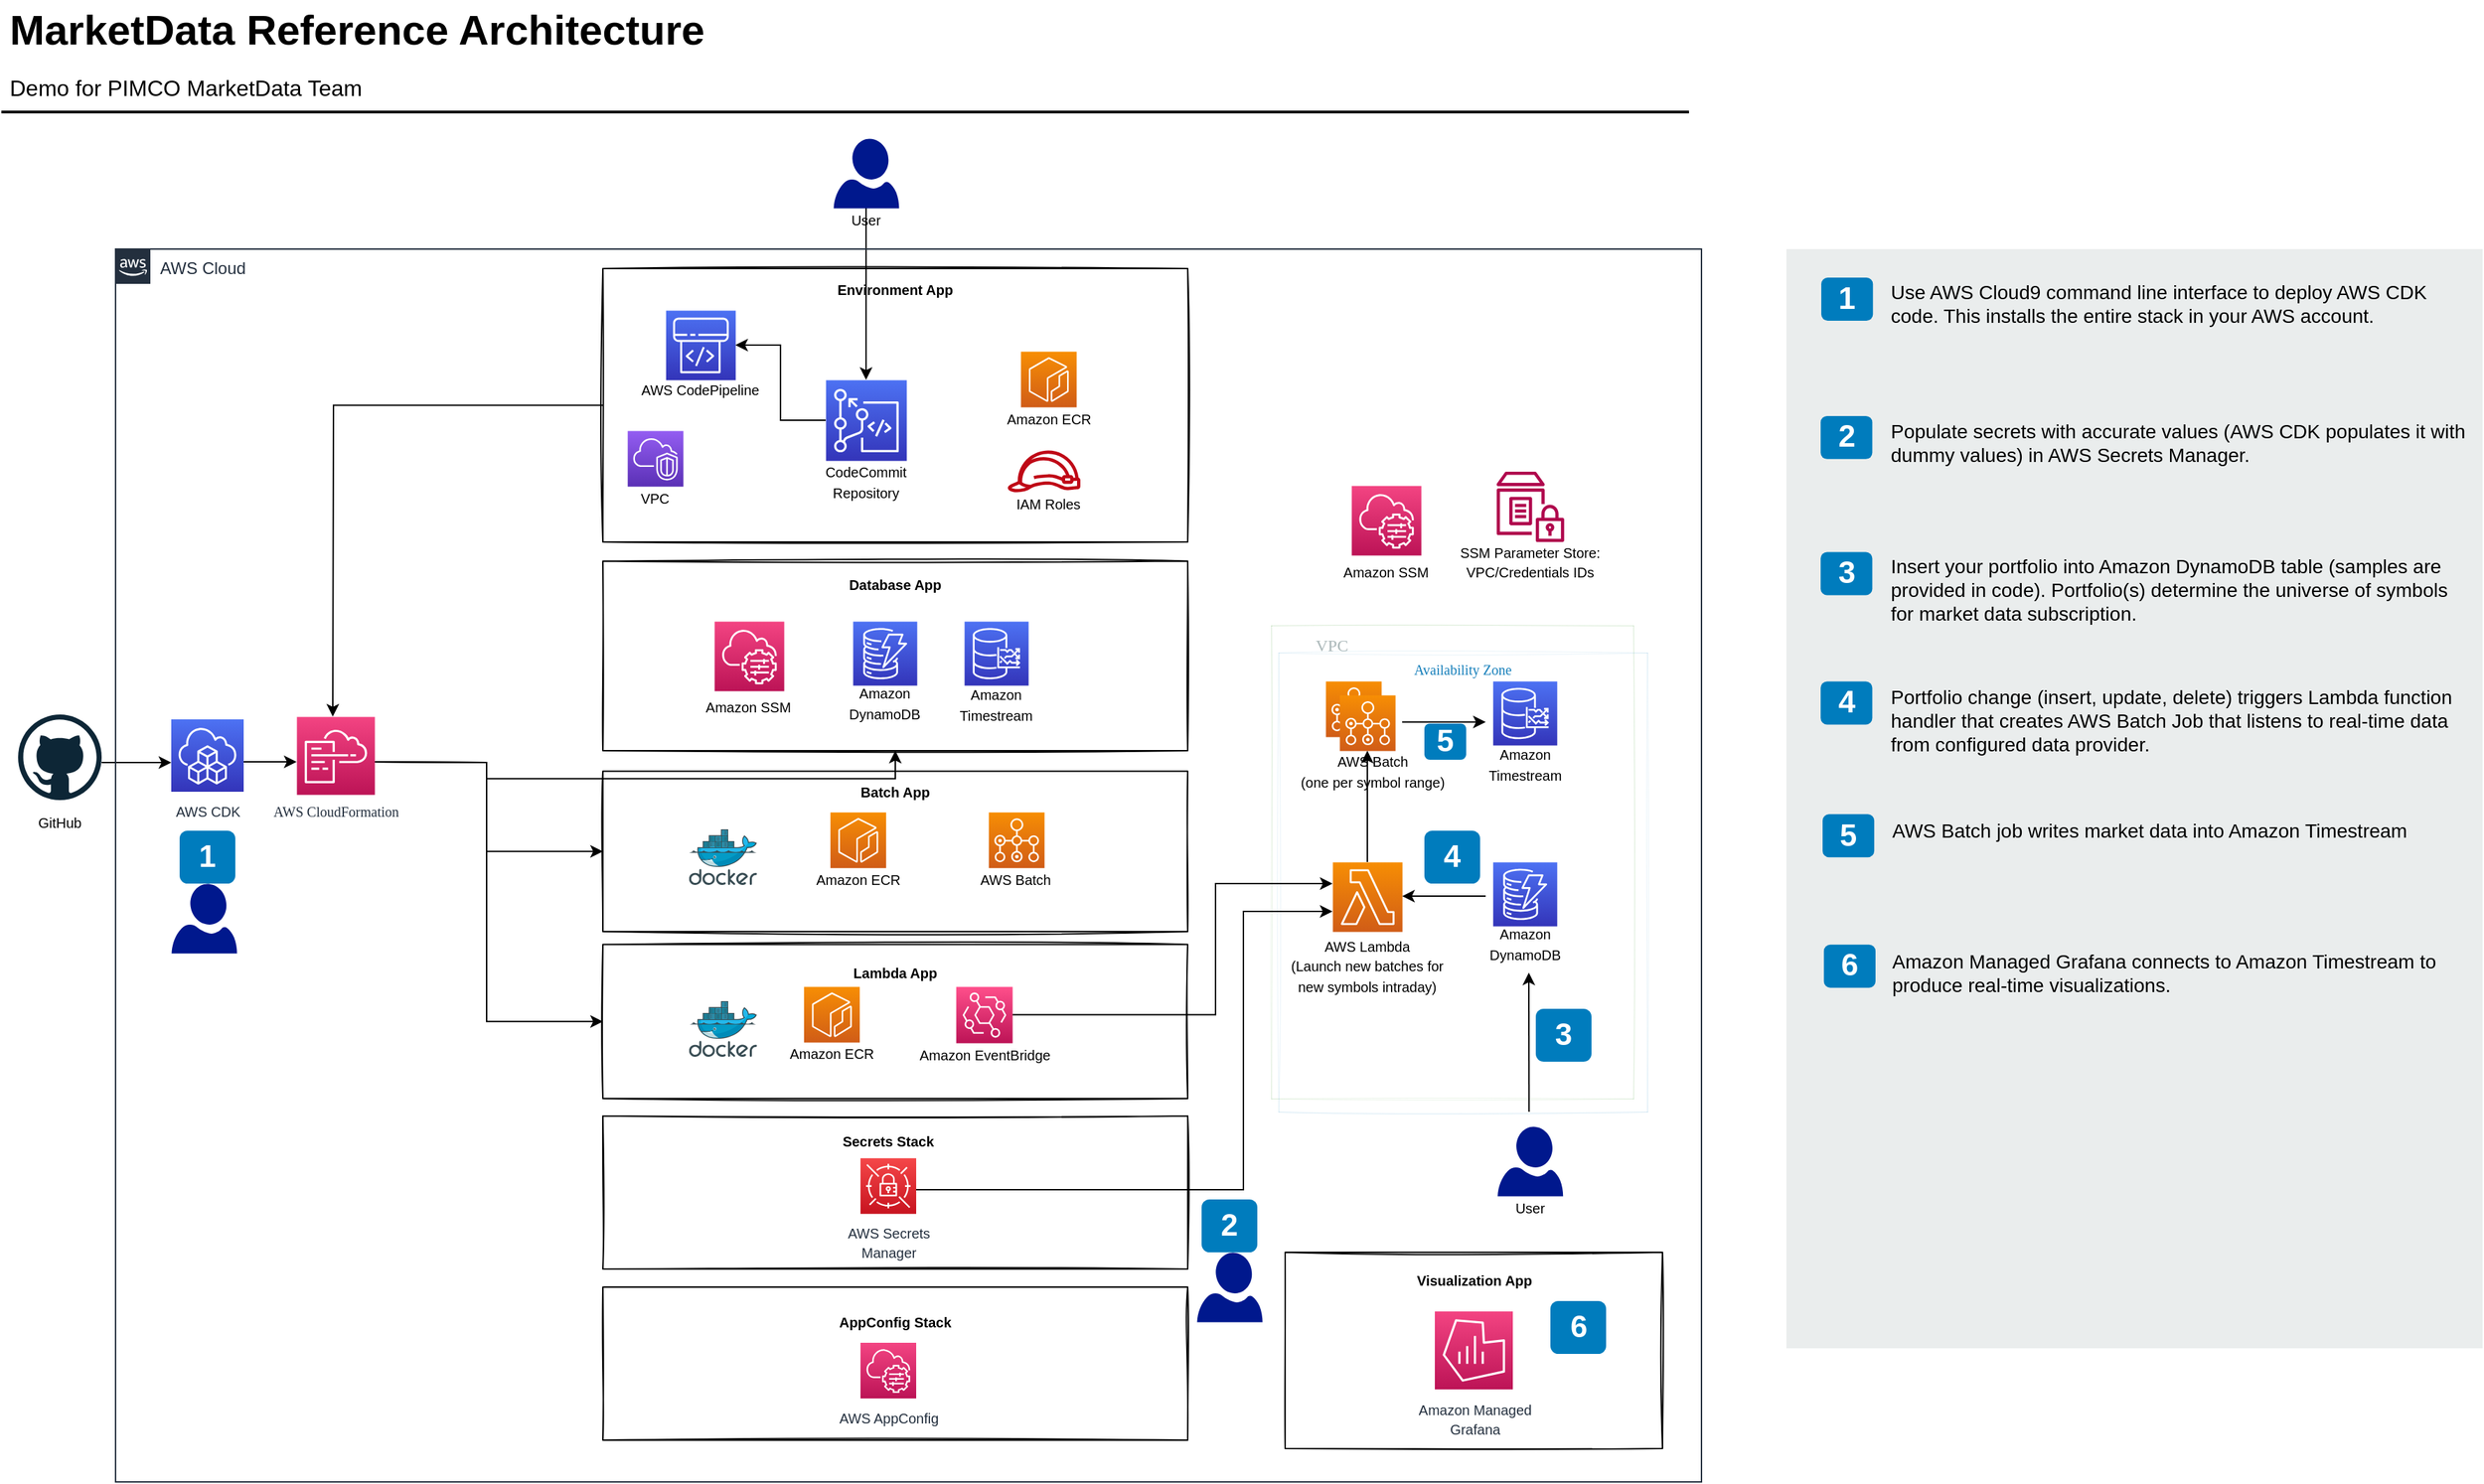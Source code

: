<mxfile version="20.7.4" type="device"><diagram id="Ht1M8jgEwFfnCIfOTk4-" name="Page-1"><mxGraphModel dx="2426" dy="1902" grid="1" gridSize="10" guides="1" tooltips="1" connect="1" arrows="1" fold="1" page="1" pageScale="1" pageWidth="827" pageHeight="1169" math="0" shadow="0"><root><mxCell id="0"/><mxCell id="1" parent="0"/><mxCell id="-QjtrjUzRDEMRZ5MF8oH-47" value="MarketData Reference Architecture" style="text;html=1;resizable=0;points=[];autosize=1;align=left;verticalAlign=top;spacingTop=-4;fontSize=30;fontStyle=1" parent="1" vertex="1"><mxGeometry x="12" y="65.5" width="520" height="40" as="geometry"/></mxCell><mxCell id="-QjtrjUzRDEMRZ5MF8oH-48" value="Demo for PIMCO MarketData Team" style="text;html=1;resizable=0;points=[];autosize=1;align=left;verticalAlign=top;spacingTop=-4;fontSize=16" parent="1" vertex="1"><mxGeometry x="12" y="115.5" width="280" height="30" as="geometry"/></mxCell><mxCell id="SCVMTBWpLvtzJIhz15lM-1" value="" style="line;strokeWidth=2;html=1;fontSize=14;" parent="1" vertex="1"><mxGeometry x="8" y="140.5" width="1212" height="10" as="geometry"/></mxCell><mxCell id="1YG8F1t2I11W7s8lwDOm-31" value="" style="edgeStyle=orthogonalEdgeStyle;rounded=0;orthogonalLoop=1;jettySize=auto;html=1;fontFamily=Verdana;fontSize=10;" parent="1" edge="1"><mxGeometry relative="1" as="geometry"><mxPoint x="80" y="613.0" as="sourcePoint"/><mxPoint x="130" y="613.0" as="targetPoint"/><Array as="points"><mxPoint x="90" y="613"/><mxPoint x="90" y="613"/></Array></mxGeometry></mxCell><mxCell id="1YG8F1t2I11W7s8lwDOm-1" value="" style="dashed=0;outlineConnect=0;html=1;align=center;labelPosition=center;verticalLabelPosition=bottom;verticalAlign=top;shape=mxgraph.weblogos.github" parent="1" vertex="1"><mxGeometry x="20" y="578.5" width="60" height="61.5" as="geometry"/></mxCell><mxCell id="1YG8F1t2I11W7s8lwDOm-15" value="" style="edgeStyle=orthogonalEdgeStyle;rounded=0;orthogonalLoop=1;jettySize=auto;html=1;fontSize=10;" parent="1" target="1YG8F1t2I11W7s8lwDOm-13" edge="1"><mxGeometry relative="1" as="geometry"><mxPoint x="272" y="612.516" as="sourcePoint"/></mxGeometry></mxCell><mxCell id="1YG8F1t2I11W7s8lwDOm-17" style="edgeStyle=orthogonalEdgeStyle;rounded=0;orthogonalLoop=1;jettySize=auto;html=1;entryX=0;entryY=0.5;entryDx=0;entryDy=0;fontSize=10;" parent="1" target="1YG8F1t2I11W7s8lwDOm-14" edge="1"><mxGeometry relative="1" as="geometry"><mxPoint x="272" y="612.516" as="sourcePoint"/></mxGeometry></mxCell><mxCell id="1YG8F1t2I11W7s8lwDOm-19" style="edgeStyle=orthogonalEdgeStyle;rounded=0;orthogonalLoop=1;jettySize=auto;html=1;entryX=0;entryY=0.5;entryDx=0;entryDy=0;fontSize=10;" parent="1" target="1YG8F1t2I11W7s8lwDOm-18" edge="1"><mxGeometry relative="1" as="geometry"><mxPoint x="272" y="612.516" as="sourcePoint"/></mxGeometry></mxCell><mxCell id="1YG8F1t2I11W7s8lwDOm-7" value="&lt;font style=&quot;font-size: 10px;&quot;&gt;GitHub&lt;/font&gt;" style="text;html=1;strokeColor=none;fillColor=none;align=center;verticalAlign=middle;whiteSpace=wrap;rounded=0;" parent="1" vertex="1"><mxGeometry x="20" y="640.5" width="60" height="30" as="geometry"/></mxCell><mxCell id="1YG8F1t2I11W7s8lwDOm-13" value="" style="rounded=0;whiteSpace=wrap;html=1;sketch=1;fillStyle=auto;fontSize=10;fillColor=none;" parent="1" vertex="1"><mxGeometry x="440" y="468.25" width="420" height="136.25" as="geometry"/></mxCell><mxCell id="1YG8F1t2I11W7s8lwDOm-14" value="" style="rounded=0;whiteSpace=wrap;html=1;sketch=1;fillStyle=auto;fontSize=10;fillColor=none;" parent="1" vertex="1"><mxGeometry x="440" y="619.25" width="420" height="115.25" as="geometry"/></mxCell><mxCell id="1YG8F1t2I11W7s8lwDOm-18" value="" style="rounded=0;whiteSpace=wrap;html=1;sketch=1;fillStyle=auto;fontSize=10;fillColor=none;" parent="1" vertex="1"><mxGeometry x="440" y="743.75" width="420" height="110.75" as="geometry"/></mxCell><mxCell id="1YG8F1t2I11W7s8lwDOm-21" value="" style="group;glass=0;perimeterSpacing=0;strokeWidth=0;" parent="1" vertex="1" connectable="0"><mxGeometry x="440" y="258" width="420" height="196.5" as="geometry"/></mxCell><mxCell id="1YG8F1t2I11W7s8lwDOm-12" value="" style="rounded=0;whiteSpace=wrap;html=1;sketch=1;fillStyle=auto;fontSize=10;fillColor=none;" parent="1YG8F1t2I11W7s8lwDOm-21" vertex="1"><mxGeometry width="420" height="196.5" as="geometry"/></mxCell><mxCell id="1YG8F1t2I11W7s8lwDOm-20" value="&lt;font style=&quot;font-size: 10px;&quot;&gt;Environment App&lt;/font&gt;" style="text;html=1;strokeColor=none;fillColor=none;align=center;verticalAlign=middle;whiteSpace=wrap;rounded=0;fontStyle=1" parent="1YG8F1t2I11W7s8lwDOm-21" vertex="1"><mxGeometry x="155" width="110" height="30" as="geometry"/></mxCell><mxCell id="1YG8F1t2I11W7s8lwDOm-23" value="" style="sketch=0;points=[[0,0,0],[0.25,0,0],[0.5,0,0],[0.75,0,0],[1,0,0],[0,1,0],[0.25,1,0],[0.5,1,0],[0.75,1,0],[1,1,0],[0,0.25,0],[0,0.5,0],[0,0.75,0],[1,0.25,0],[1,0.5,0],[1,0.75,0]];outlineConnect=0;fontColor=#232F3E;gradientColor=#4D72F3;gradientDirection=north;fillColor=#3334B9;strokeColor=#ffffff;dashed=0;verticalLabelPosition=bottom;verticalAlign=top;align=center;html=1;fontSize=12;fontStyle=0;aspect=fixed;shape=mxgraph.aws4.resourceIcon;resIcon=mxgraph.aws4.codepipeline;glass=0;fillStyle=auto;strokeWidth=0;" parent="1YG8F1t2I11W7s8lwDOm-21" vertex="1"><mxGeometry x="45.13" y="30" width="50" height="50" as="geometry"/></mxCell><mxCell id="1YG8F1t2I11W7s8lwDOm-24" value="&lt;font style=&quot;font-size: 10px;&quot;&gt;AWS CodePipeline&lt;/font&gt;" style="text;html=1;strokeColor=none;fillColor=none;align=center;verticalAlign=middle;whiteSpace=wrap;rounded=0;" parent="1YG8F1t2I11W7s8lwDOm-21" vertex="1"><mxGeometry x="20" y="72" width="100.25" height="30" as="geometry"/></mxCell><mxCell id="1YG8F1t2I11W7s8lwDOm-27" value="&lt;font style=&quot;font-size: 10px;&quot;&gt;VPC&lt;/font&gt;" style="text;html=1;strokeColor=none;fillColor=none;align=center;verticalAlign=middle;whiteSpace=wrap;rounded=0;" parent="1YG8F1t2I11W7s8lwDOm-21" vertex="1"><mxGeometry x="5.0" y="156.5" width="65.13" height="16.5" as="geometry"/></mxCell><mxCell id="1YG8F1t2I11W7s8lwDOm-29" value="" style="sketch=0;points=[[0,0,0],[0.25,0,0],[0.5,0,0],[0.75,0,0],[1,0,0],[0,1,0],[0.25,1,0],[0.5,1,0],[0.75,1,0],[1,1,0],[0,0.25,0],[0,0.5,0],[0,0.75,0],[1,0.25,0],[1,0.5,0],[1,0.75,0]];outlineConnect=0;fontColor=#232F3E;gradientColor=#945DF2;gradientDirection=north;fillColor=#5A30B5;strokeColor=#ffffff;dashed=0;verticalLabelPosition=bottom;verticalAlign=top;align=center;html=1;fontSize=12;fontStyle=0;aspect=fixed;shape=mxgraph.aws4.resourceIcon;resIcon=mxgraph.aws4.vpc;glass=0;fillStyle=auto;strokeWidth=0;fontFamily=Verdana;" parent="1YG8F1t2I11W7s8lwDOm-21" vertex="1"><mxGeometry x="17.57" y="116.5" width="40" height="40" as="geometry"/></mxCell><mxCell id="1YG8F1t2I11W7s8lwDOm-33" value="" style="sketch=0;points=[[0,0,0],[0.25,0,0],[0.5,0,0],[0.75,0,0],[1,0,0],[0,1,0],[0.25,1,0],[0.5,1,0],[0.75,1,0],[1,1,0],[0,0.25,0],[0,0.5,0],[0,0.75,0],[1,0.25,0],[1,0.5,0],[1,0.75,0]];outlineConnect=0;fontColor=#232F3E;gradientColor=#F78E04;gradientDirection=north;fillColor=#D05C17;strokeColor=#ffffff;dashed=0;verticalLabelPosition=bottom;verticalAlign=top;align=center;html=1;fontSize=12;fontStyle=0;aspect=fixed;shape=mxgraph.aws4.resourceIcon;resIcon=mxgraph.aws4.ecr;glass=0;fillStyle=auto;strokeWidth=0;fontFamily=Verdana;" parent="1YG8F1t2I11W7s8lwDOm-21" vertex="1"><mxGeometry x="300" y="59.5" width="40" height="40" as="geometry"/></mxCell><mxCell id="1YG8F1t2I11W7s8lwDOm-34" value="&lt;font style=&quot;font-size: 10px;&quot;&gt;Amazon ECR&lt;/font&gt;" style="text;html=1;strokeColor=none;fillColor=none;align=center;verticalAlign=middle;whiteSpace=wrap;rounded=0;" parent="1YG8F1t2I11W7s8lwDOm-21" vertex="1"><mxGeometry x="258.72" y="99.5" width="122.56" height="16.5" as="geometry"/></mxCell><mxCell id="1YG8F1t2I11W7s8lwDOm-42" style="edgeStyle=orthogonalEdgeStyle;rounded=0;orthogonalLoop=1;jettySize=auto;html=1;entryX=1;entryY=0.5;entryDx=0;entryDy=0;entryPerimeter=0;fontFamily=Verdana;fontSize=10;" parent="1YG8F1t2I11W7s8lwDOm-21" source="1YG8F1t2I11W7s8lwDOm-35" target="1YG8F1t2I11W7s8lwDOm-23" edge="1"><mxGeometry relative="1" as="geometry"/></mxCell><mxCell id="1YG8F1t2I11W7s8lwDOm-35" value="" style="sketch=0;points=[[0,0,0],[0.25,0,0],[0.5,0,0],[0.75,0,0],[1,0,0],[0,1,0],[0.25,1,0],[0.5,1,0],[0.75,1,0],[1,1,0],[0,0.25,0],[0,0.5,0],[0,0.75,0],[1,0.25,0],[1,0.5,0],[1,0.75,0]];outlineConnect=0;fontColor=#232F3E;gradientColor=#4D72F3;gradientDirection=north;fillColor=#3334B9;strokeColor=#ffffff;dashed=0;verticalLabelPosition=bottom;verticalAlign=top;align=center;html=1;fontSize=12;fontStyle=0;aspect=fixed;shape=mxgraph.aws4.resourceIcon;resIcon=mxgraph.aws4.codecommit;glass=0;fillStyle=auto;strokeWidth=0;fontFamily=Verdana;" parent="1YG8F1t2I11W7s8lwDOm-21" vertex="1"><mxGeometry x="160" y="80" width="58" height="58" as="geometry"/></mxCell><mxCell id="1YG8F1t2I11W7s8lwDOm-36" value="&lt;font style=&quot;font-size: 10px;&quot;&gt;CodeCommit Repository&lt;/font&gt;" style="text;html=1;strokeColor=none;fillColor=none;align=center;verticalAlign=middle;whiteSpace=wrap;rounded=0;" parent="1YG8F1t2I11W7s8lwDOm-21" vertex="1"><mxGeometry x="138.87" y="138" width="100.25" height="30" as="geometry"/></mxCell><mxCell id="1YG8F1t2I11W7s8lwDOm-37" value="" style="sketch=0;outlineConnect=0;fontColor=#232F3E;gradientColor=none;fillColor=#BF0816;strokeColor=none;dashed=0;verticalLabelPosition=bottom;verticalAlign=top;align=center;html=1;fontSize=12;fontStyle=0;aspect=fixed;pointerEvents=1;shape=mxgraph.aws4.role;glass=0;fillStyle=auto;strokeWidth=0;fontFamily=Verdana;" parent="1YG8F1t2I11W7s8lwDOm-21" vertex="1"><mxGeometry x="290" y="130.5" width="53.18" height="30" as="geometry"/></mxCell><mxCell id="1YG8F1t2I11W7s8lwDOm-38" value="&lt;font style=&quot;font-size: 10px;&quot;&gt;IAM Roles&lt;/font&gt;" style="text;html=1;strokeColor=none;fillColor=none;align=center;verticalAlign=middle;whiteSpace=wrap;rounded=0;" parent="1YG8F1t2I11W7s8lwDOm-21" vertex="1"><mxGeometry x="270" y="160.5" width="100" height="16.5" as="geometry"/></mxCell><mxCell id="1YG8F1t2I11W7s8lwDOm-32" value="" style="edgeStyle=orthogonalEdgeStyle;rounded=0;orthogonalLoop=1;jettySize=auto;html=1;fontFamily=Verdana;fontSize=10;" parent="1" edge="1"><mxGeometry relative="1" as="geometry"><mxPoint x="178.0" y="612.5" as="sourcePoint"/><mxPoint x="220" y="612.5" as="targetPoint"/></mxGeometry></mxCell><mxCell id="1YG8F1t2I11W7s8lwDOm-41" style="edgeStyle=orthogonalEdgeStyle;rounded=0;orthogonalLoop=1;jettySize=auto;html=1;fontFamily=Verdana;fontSize=10;" parent="1" source="1YG8F1t2I11W7s8lwDOm-39" target="1YG8F1t2I11W7s8lwDOm-35" edge="1"><mxGeometry relative="1" as="geometry"/></mxCell><mxCell id="1YG8F1t2I11W7s8lwDOm-39" value="" style="sketch=0;aspect=fixed;pointerEvents=1;shadow=0;dashed=0;html=1;strokeColor=none;labelPosition=center;verticalLabelPosition=bottom;verticalAlign=top;align=center;fillColor=#00188D;shape=mxgraph.azure.user;glass=0;fillStyle=auto;strokeWidth=0;fontFamily=Verdana;fontSize=10;" parent="1" vertex="1"><mxGeometry x="605.5" y="164.5" width="47" height="50" as="geometry"/></mxCell><mxCell id="1YG8F1t2I11W7s8lwDOm-40" value="&lt;font style=&quot;font-size: 10px;&quot;&gt;User&lt;/font&gt;" style="text;html=1;strokeColor=none;fillColor=none;align=center;verticalAlign=middle;whiteSpace=wrap;rounded=0;" parent="1" vertex="1"><mxGeometry x="599" y="214.5" width="60" height="16.5" as="geometry"/></mxCell><mxCell id="1YG8F1t2I11W7s8lwDOm-43" style="edgeStyle=orthogonalEdgeStyle;rounded=0;orthogonalLoop=1;jettySize=auto;html=1;fontFamily=Verdana;fontSize=10;" parent="1" source="1YG8F1t2I11W7s8lwDOm-12" edge="1"><mxGeometry relative="1" as="geometry"><mxPoint x="246" y="580" as="targetPoint"/></mxGeometry></mxCell><mxCell id="1YG8F1t2I11W7s8lwDOm-44" value="&lt;font style=&quot;font-size: 10px;&quot;&gt;Database App&lt;/font&gt;" style="text;html=1;strokeColor=none;fillColor=none;align=center;verticalAlign=middle;whiteSpace=wrap;rounded=0;fontStyle=1" parent="1" vertex="1"><mxGeometry x="595" y="469.5" width="110" height="30" as="geometry"/></mxCell><mxCell id="1YG8F1t2I11W7s8lwDOm-47" value="&lt;font style=&quot;font-size: 10px;&quot;&gt;Amazon SSM&lt;/font&gt;" style="text;html=1;strokeColor=none;fillColor=none;align=center;verticalAlign=middle;whiteSpace=wrap;rounded=0;" parent="1" vertex="1"><mxGeometry x="512.43" y="565" width="65.13" height="16.5" as="geometry"/></mxCell><mxCell id="1YG8F1t2I11W7s8lwDOm-49" value="" style="sketch=0;points=[[0,0,0],[0.25,0,0],[0.5,0,0],[0.75,0,0],[1,0,0],[0,1,0],[0.25,1,0],[0.5,1,0],[0.75,1,0],[1,1,0],[0,0.25,0],[0,0.5,0],[0,0.75,0],[1,0.25,0],[1,0.5,0],[1,0.75,0]];outlineConnect=0;fontColor=#232F3E;gradientColor=#4D72F3;gradientDirection=north;fillColor=#3334B9;strokeColor=#ffffff;dashed=0;verticalLabelPosition=bottom;verticalAlign=top;align=center;html=1;fontSize=12;fontStyle=0;aspect=fixed;shape=mxgraph.aws4.resourceIcon;resIcon=mxgraph.aws4.dynamodb;glass=0;fillStyle=auto;strokeWidth=0;fontFamily=Verdana;" parent="1" vertex="1"><mxGeometry x="619.5" y="511.5" width="46" height="46" as="geometry"/></mxCell><mxCell id="1YG8F1t2I11W7s8lwDOm-50" value="&lt;span style=&quot;font-size: 10px;&quot;&gt;Amazon DynamoDB&lt;/span&gt;" style="text;html=1;strokeColor=none;fillColor=none;align=center;verticalAlign=middle;whiteSpace=wrap;rounded=0;" parent="1" vertex="1"><mxGeometry x="609.93" y="562" width="65.13" height="16.5" as="geometry"/></mxCell><mxCell id="1YG8F1t2I11W7s8lwDOm-51" value="" style="sketch=0;points=[[0,0,0],[0.25,0,0],[0.5,0,0],[0.75,0,0],[1,0,0],[0,1,0],[0.25,1,0],[0.5,1,0],[0.75,1,0],[1,1,0],[0,0.25,0],[0,0.5,0],[0,0.75,0],[1,0.25,0],[1,0.5,0],[1,0.75,0]];outlineConnect=0;fontColor=#232F3E;gradientColor=#4D72F3;gradientDirection=north;fillColor=#3334B9;strokeColor=#ffffff;dashed=0;verticalLabelPosition=bottom;verticalAlign=top;align=center;html=1;fontSize=12;fontStyle=0;aspect=fixed;shape=mxgraph.aws4.resourceIcon;resIcon=mxgraph.aws4.timestream;glass=0;fillStyle=auto;strokeWidth=0;fontFamily=Verdana;" parent="1" vertex="1"><mxGeometry x="699.5" y="511.5" width="46" height="46" as="geometry"/></mxCell><mxCell id="1YG8F1t2I11W7s8lwDOm-52" value="&lt;span style=&quot;font-size: 10px;&quot;&gt;Amazon Timestream&lt;/span&gt;" style="text;html=1;strokeColor=none;fillColor=none;align=center;verticalAlign=middle;whiteSpace=wrap;rounded=0;" parent="1" vertex="1"><mxGeometry x="689.93" y="563" width="65.13" height="16.5" as="geometry"/></mxCell><mxCell id="1YG8F1t2I11W7s8lwDOm-53" value="" style="sketch=0;aspect=fixed;html=1;points=[];align=center;image;fontSize=12;image=img/lib/mscae/Docker.svg;glass=0;fillStyle=auto;strokeColor=default;strokeWidth=0;fontFamily=Verdana;fillColor=none;" parent="1" vertex="1"><mxGeometry x="501.88" y="661.01" width="48.78" height="40" as="geometry"/></mxCell><mxCell id="1YG8F1t2I11W7s8lwDOm-54" value="&lt;font style=&quot;font-size: 10px;&quot;&gt;Batch App&lt;/font&gt;" style="text;html=1;strokeColor=none;fillColor=none;align=center;verticalAlign=middle;whiteSpace=wrap;rounded=0;fontStyle=1" parent="1" vertex="1"><mxGeometry x="595" y="619.25" width="110" height="30" as="geometry"/></mxCell><mxCell id="1YG8F1t2I11W7s8lwDOm-55" value="" style="sketch=0;points=[[0,0,0],[0.25,0,0],[0.5,0,0],[0.75,0,0],[1,0,0],[0,1,0],[0.25,1,0],[0.5,1,0],[0.75,1,0],[1,1,0],[0,0.25,0],[0,0.5,0],[0,0.75,0],[1,0.25,0],[1,0.5,0],[1,0.75,0]];outlineConnect=0;fontColor=#232F3E;gradientColor=#F78E04;gradientDirection=north;fillColor=#D05C17;strokeColor=#ffffff;dashed=0;verticalLabelPosition=bottom;verticalAlign=top;align=center;html=1;fontSize=12;fontStyle=0;aspect=fixed;shape=mxgraph.aws4.resourceIcon;resIcon=mxgraph.aws4.ecr;glass=0;fillStyle=auto;strokeWidth=0;fontFamily=Verdana;" parent="1" vertex="1"><mxGeometry x="603.16" y="648.63" width="40" height="40" as="geometry"/></mxCell><mxCell id="1YG8F1t2I11W7s8lwDOm-56" value="&lt;font style=&quot;font-size: 10px;&quot;&gt;Amazon ECR&lt;/font&gt;" style="text;html=1;strokeColor=none;fillColor=none;align=center;verticalAlign=middle;whiteSpace=wrap;rounded=0;" parent="1" vertex="1"><mxGeometry x="561.88" y="688.63" width="122.56" height="16.5" as="geometry"/></mxCell><mxCell id="1YG8F1t2I11W7s8lwDOm-57" value="" style="sketch=0;points=[[0,0,0],[0.25,0,0],[0.5,0,0],[0.75,0,0],[1,0,0],[0,1,0],[0.25,1,0],[0.5,1,0],[0.75,1,0],[1,1,0],[0,0.25,0],[0,0.5,0],[0,0.75,0],[1,0.25,0],[1,0.5,0],[1,0.75,0]];outlineConnect=0;fontColor=#232F3E;gradientColor=#F78E04;gradientDirection=north;fillColor=#D05C17;strokeColor=#ffffff;dashed=0;verticalLabelPosition=bottom;verticalAlign=top;align=center;html=1;fontSize=12;fontStyle=0;aspect=fixed;shape=mxgraph.aws4.resourceIcon;resIcon=mxgraph.aws4.batch;glass=0;fillStyle=auto;strokeWidth=0;fontFamily=Verdana;" parent="1" vertex="1"><mxGeometry x="716.94" y="648.63" width="40" height="40" as="geometry"/></mxCell><mxCell id="1YG8F1t2I11W7s8lwDOm-58" value="&lt;font style=&quot;font-size: 10px;&quot;&gt;AWS Batch&lt;br&gt;&lt;/font&gt;" style="text;html=1;strokeColor=none;fillColor=none;align=center;verticalAlign=middle;whiteSpace=wrap;rounded=0;" parent="1" vertex="1"><mxGeometry x="695.48" y="688.63" width="82.91" height="16.5" as="geometry"/></mxCell><mxCell id="1YG8F1t2I11W7s8lwDOm-59" value="&lt;font style=&quot;font-size: 10px;&quot;&gt;Lambda App&lt;/font&gt;" style="text;html=1;strokeColor=none;fillColor=none;align=center;verticalAlign=middle;whiteSpace=wrap;rounded=0;fontStyle=1" parent="1" vertex="1"><mxGeometry x="595" y="748.5" width="110" height="30" as="geometry"/></mxCell><mxCell id="1YG8F1t2I11W7s8lwDOm-60" value="" style="sketch=0;aspect=fixed;html=1;points=[];align=center;image;fontSize=12;image=img/lib/mscae/Docker.svg;glass=0;fillStyle=auto;strokeColor=default;strokeWidth=0;fontFamily=Verdana;fillColor=none;" parent="1" vertex="1"><mxGeometry x="501.88" y="784.5" width="48.78" height="40" as="geometry"/></mxCell><mxCell id="1YG8F1t2I11W7s8lwDOm-63" value="" style="sketch=0;points=[[0,0,0],[0.25,0,0],[0.5,0,0],[0.75,0,0],[1,0,0],[0,1,0],[0.25,1,0],[0.5,1,0],[0.75,1,0],[1,1,0],[0,0.25,0],[0,0.5,0],[0,0.75,0],[1,0.25,0],[1,0.5,0],[1,0.75,0]];outlineConnect=0;fontColor=#232F3E;gradientColor=#F78E04;gradientDirection=north;fillColor=#D05C17;strokeColor=#ffffff;dashed=0;verticalLabelPosition=bottom;verticalAlign=top;align=center;html=1;fontSize=12;fontStyle=0;aspect=fixed;shape=mxgraph.aws4.resourceIcon;resIcon=mxgraph.aws4.ecr;glass=0;fillStyle=auto;strokeWidth=0;fontFamily=Verdana;" parent="1" vertex="1"><mxGeometry x="584.22" y="774" width="40" height="40" as="geometry"/></mxCell><mxCell id="1YG8F1t2I11W7s8lwDOm-64" value="&lt;font style=&quot;font-size: 10px;&quot;&gt;Amazon ECR&lt;/font&gt;" style="text;html=1;strokeColor=none;fillColor=none;align=center;verticalAlign=middle;whiteSpace=wrap;rounded=0;" parent="1" vertex="1"><mxGeometry x="542.94" y="814" width="122.56" height="16.5" as="geometry"/></mxCell><mxCell id="1YG8F1t2I11W7s8lwDOm-83" style="edgeStyle=orthogonalEdgeStyle;rounded=0;orthogonalLoop=1;jettySize=auto;html=1;fontFamily=Verdana;fontSize=10;" parent="1" source="1YG8F1t2I11W7s8lwDOm-65" target="1YG8F1t2I11W7s8lwDOm-81" edge="1"><mxGeometry relative="1" as="geometry"><Array as="points"><mxPoint x="880" y="794"/><mxPoint x="880" y="700"/></Array></mxGeometry></mxCell><mxCell id="1YG8F1t2I11W7s8lwDOm-65" value="" style="sketch=0;points=[[0,0,0],[0.25,0,0],[0.5,0,0],[0.75,0,0],[1,0,0],[0,1,0],[0.25,1,0],[0.5,1,0],[0.75,1,0],[1,1,0],[0,0.25,0],[0,0.5,0],[0,0.75,0],[1,0.25,0],[1,0.5,0],[1,0.75,0]];outlineConnect=0;fontColor=#232F3E;gradientColor=#FF4F8B;gradientDirection=north;fillColor=#BC1356;strokeColor=#ffffff;dashed=0;verticalLabelPosition=bottom;verticalAlign=top;align=center;html=1;fontSize=12;fontStyle=0;aspect=fixed;shape=mxgraph.aws4.resourceIcon;resIcon=mxgraph.aws4.eventbridge;glass=0;fillStyle=auto;strokeWidth=0;fontFamily=Verdana;" parent="1" vertex="1"><mxGeometry x="693.53" y="774" width="40.5" height="40.5" as="geometry"/></mxCell><mxCell id="1YG8F1t2I11W7s8lwDOm-66" value="&lt;font style=&quot;font-size: 10px;&quot;&gt;Amazon EventBridge&lt;/font&gt;" style="text;html=1;strokeColor=none;fillColor=none;align=center;verticalAlign=middle;whiteSpace=wrap;rounded=0;" parent="1" vertex="1"><mxGeometry x="652.5" y="814.5" width="122.56" height="16.5" as="geometry"/></mxCell><mxCell id="1YG8F1t2I11W7s8lwDOm-67" value="" style="sketch=0;points=[[0,0,0],[0.25,0,0],[0.5,0,0],[0.75,0,0],[1,0,0],[0,1,0],[0.25,1,0],[0.5,1,0],[0.75,1,0],[1,1,0],[0,0.25,0],[0,0.5,0],[0,0.75,0],[1,0.25,0],[1,0.5,0],[1,0.75,0]];points=[[0,0,0],[0.25,0,0],[0.5,0,0],[0.75,0,0],[1,0,0],[0,1,0],[0.25,1,0],[0.5,1,0],[0.75,1,0],[1,1,0],[0,0.25,0],[0,0.5,0],[0,0.75,0],[1,0.25,0],[1,0.5,0],[1,0.75,0]];outlineConnect=0;fontColor=#232F3E;gradientColor=#F34482;gradientDirection=north;fillColor=#BC1356;strokeColor=#ffffff;dashed=0;verticalLabelPosition=bottom;verticalAlign=top;align=center;html=1;fontSize=12;fontStyle=0;aspect=fixed;shape=mxgraph.aws4.resourceIcon;resIcon=mxgraph.aws4.systems_manager;glass=0;fillStyle=auto;strokeWidth=0;fontFamily=Verdana;" parent="1" vertex="1"><mxGeometry x="520" y="511.5" width="50" height="50" as="geometry"/></mxCell><mxCell id="1YG8F1t2I11W7s8lwDOm-68" value="" style="sketch=0;outlineConnect=0;fontColor=#232F3E;gradientColor=none;fillColor=#B0084D;strokeColor=none;dashed=0;verticalLabelPosition=bottom;verticalAlign=top;align=center;html=1;fontSize=12;fontStyle=0;aspect=fixed;pointerEvents=1;shape=mxgraph.aws4.parameter_store;glass=0;fillStyle=auto;strokeWidth=0;fontFamily=Verdana;" parent="1" vertex="1"><mxGeometry x="1081.57" y="403.75" width="48.56" height="50.5" as="geometry"/></mxCell><mxCell id="1YG8F1t2I11W7s8lwDOm-69" value="" style="sketch=0;points=[[0,0,0],[0.25,0,0],[0.5,0,0],[0.75,0,0],[1,0,0],[0,1,0],[0.25,1,0],[0.5,1,0],[0.75,1,0],[1,1,0],[0,0.25,0],[0,0.5,0],[0,0.75,0],[1,0.25,0],[1,0.5,0],[1,0.75,0]];points=[[0,0,0],[0.25,0,0],[0.5,0,0],[0.75,0,0],[1,0,0],[0,1,0],[0.25,1,0],[0.5,1,0],[0.75,1,0],[1,1,0],[0,0.25,0],[0,0.5,0],[0,0.75,0],[1,0.25,0],[1,0.5,0],[1,0.75,0]];outlineConnect=0;fontColor=#232F3E;gradientColor=#F34482;gradientDirection=north;fillColor=#BC1356;strokeColor=#ffffff;dashed=0;verticalLabelPosition=bottom;verticalAlign=top;align=center;html=1;fontSize=12;fontStyle=0;aspect=fixed;shape=mxgraph.aws4.resourceIcon;resIcon=mxgraph.aws4.systems_manager;glass=0;fillStyle=auto;strokeWidth=0;fontFamily=Verdana;" parent="1" vertex="1"><mxGeometry x="977.57" y="414" width="50" height="50" as="geometry"/></mxCell><mxCell id="1YG8F1t2I11W7s8lwDOm-70" value="&lt;font style=&quot;font-size: 10px;&quot;&gt;Amazon SSM&lt;/font&gt;" style="text;html=1;strokeColor=none;fillColor=none;align=center;verticalAlign=middle;whiteSpace=wrap;rounded=0;" parent="1" vertex="1"><mxGeometry x="970" y="467.5" width="65.13" height="16.5" as="geometry"/></mxCell><mxCell id="1YG8F1t2I11W7s8lwDOm-71" value="VPC" style="points=[[0,0],[0.25,0],[0.5,0],[0.75,0],[1,0],[1,0.25],[1,0.5],[1,0.75],[1,1],[0.75,1],[0.5,1],[0.25,1],[0,1],[0,0.75],[0,0.5],[0,0.25]];outlineConnect=0;gradientColor=none;html=1;whiteSpace=wrap;fontSize=12;fontStyle=0;container=1;pointerEvents=0;collapsible=0;recursiveResize=0;shape=mxgraph.aws4.group;grIcon=mxgraph.aws4.group_vpc;strokeColor=#248814;fillColor=none;verticalAlign=top;align=left;spacingLeft=30;fontColor=#AAB7B8;dashed=0;glass=0;sketch=1;fillStyle=auto;strokeWidth=0;fontFamily=Verdana;" parent="1" vertex="1"><mxGeometry x="920" y="514.5" width="260" height="340" as="geometry"/></mxCell><mxCell id="1YG8F1t2I11W7s8lwDOm-74" value="" style="sketch=0;points=[[0,0,0],[0.25,0,0],[0.5,0,0],[0.75,0,0],[1,0,0],[0,1,0],[0.25,1,0],[0.5,1,0],[0.75,1,0],[1,1,0],[0,0.25,0],[0,0.5,0],[0,0.75,0],[1,0.25,0],[1,0.5,0],[1,0.75,0]];outlineConnect=0;fontColor=#232F3E;gradientColor=#F78E04;gradientDirection=north;fillColor=#D05C17;strokeColor=#ffffff;dashed=0;verticalLabelPosition=bottom;verticalAlign=top;align=center;html=1;fontSize=12;fontStyle=0;aspect=fixed;shape=mxgraph.aws4.resourceIcon;resIcon=mxgraph.aws4.batch;glass=0;fillStyle=auto;strokeWidth=0;fontFamily=Verdana;" parent="1YG8F1t2I11W7s8lwDOm-71" vertex="1"><mxGeometry x="39.03" y="40" width="40" height="40" as="geometry"/></mxCell><mxCell id="1YG8F1t2I11W7s8lwDOm-75" value="&lt;font style=&quot;font-size: 10px;&quot;&gt;AWS Batch&lt;br&gt;(one per symbol range)&lt;br&gt;&lt;/font&gt;" style="text;html=1;strokeColor=none;fillColor=none;align=center;verticalAlign=middle;whiteSpace=wrap;rounded=0;" parent="1YG8F1t2I11W7s8lwDOm-71" vertex="1"><mxGeometry x="17.57" y="96" width="110" height="16.5" as="geometry"/></mxCell><mxCell id="1YG8F1t2I11W7s8lwDOm-76" value="" style="sketch=0;points=[[0,0,0],[0.25,0,0],[0.5,0,0],[0.75,0,0],[1,0,0],[0,1,0],[0.25,1,0],[0.5,1,0],[0.75,1,0],[1,1,0],[0,0.25,0],[0,0.5,0],[0,0.75,0],[1,0.25,0],[1,0.5,0],[1,0.75,0]];outlineConnect=0;fontColor=#232F3E;gradientColor=#F78E04;gradientDirection=north;fillColor=#D05C17;strokeColor=#ffffff;dashed=0;verticalLabelPosition=bottom;verticalAlign=top;align=center;html=1;fontSize=12;fontStyle=0;aspect=fixed;shape=mxgraph.aws4.resourceIcon;resIcon=mxgraph.aws4.batch;glass=0;fillStyle=auto;strokeWidth=0;fontFamily=Verdana;" parent="1YG8F1t2I11W7s8lwDOm-71" vertex="1"><mxGeometry x="49.03" y="50" width="40" height="40" as="geometry"/></mxCell><mxCell id="1YG8F1t2I11W7s8lwDOm-77" value="" style="sketch=0;points=[[0,0,0],[0.25,0,0],[0.5,0,0],[0.75,0,0],[1,0,0],[0,1,0],[0.25,1,0],[0.5,1,0],[0.75,1,0],[1,1,0],[0,0.25,0],[0,0.5,0],[0,0.75,0],[1,0.25,0],[1,0.5,0],[1,0.75,0]];outlineConnect=0;fontColor=#232F3E;gradientColor=#4D72F3;gradientDirection=north;fillColor=#3334B9;strokeColor=#ffffff;dashed=0;verticalLabelPosition=bottom;verticalAlign=top;align=center;html=1;fontSize=12;fontStyle=0;aspect=fixed;shape=mxgraph.aws4.resourceIcon;resIcon=mxgraph.aws4.timestream;glass=0;fillStyle=auto;strokeWidth=0;fontFamily=Verdana;" parent="1YG8F1t2I11W7s8lwDOm-71" vertex="1"><mxGeometry x="159.14" y="40" width="46" height="46" as="geometry"/></mxCell><mxCell id="1YG8F1t2I11W7s8lwDOm-78" value="&lt;span style=&quot;font-size: 10px;&quot;&gt;Amazon Timestream&lt;/span&gt;" style="text;html=1;strokeColor=none;fillColor=none;align=center;verticalAlign=middle;whiteSpace=wrap;rounded=0;" parent="1YG8F1t2I11W7s8lwDOm-71" vertex="1"><mxGeometry x="149.57" y="91.5" width="65.13" height="16.5" as="geometry"/></mxCell><mxCell id="1YG8F1t2I11W7s8lwDOm-79" value="" style="sketch=0;points=[[0,0,0],[0.25,0,0],[0.5,0,0],[0.75,0,0],[1,0,0],[0,1,0],[0.25,1,0],[0.5,1,0],[0.75,1,0],[1,1,0],[0,0.25,0],[0,0.5,0],[0,0.75,0],[1,0.25,0],[1,0.5,0],[1,0.75,0]];outlineConnect=0;fontColor=#232F3E;gradientColor=#4D72F3;gradientDirection=north;fillColor=#3334B9;strokeColor=#ffffff;dashed=0;verticalLabelPosition=bottom;verticalAlign=top;align=center;html=1;fontSize=12;fontStyle=0;aspect=fixed;shape=mxgraph.aws4.resourceIcon;resIcon=mxgraph.aws4.dynamodb;glass=0;fillStyle=auto;strokeWidth=0;fontFamily=Verdana;" parent="1YG8F1t2I11W7s8lwDOm-71" vertex="1"><mxGeometry x="159.14" y="170" width="46" height="46" as="geometry"/></mxCell><mxCell id="1YG8F1t2I11W7s8lwDOm-80" value="&lt;span style=&quot;font-size: 10px;&quot;&gt;Amazon DynamoDB&lt;/span&gt;" style="text;html=1;strokeColor=none;fillColor=none;align=center;verticalAlign=middle;whiteSpace=wrap;rounded=0;" parent="1YG8F1t2I11W7s8lwDOm-71" vertex="1"><mxGeometry x="149.57" y="220.5" width="65.13" height="16.5" as="geometry"/></mxCell><mxCell id="1YG8F1t2I11W7s8lwDOm-84" style="edgeStyle=orthogonalEdgeStyle;rounded=0;orthogonalLoop=1;jettySize=auto;html=1;entryX=0.5;entryY=1;entryDx=0;entryDy=0;entryPerimeter=0;fontFamily=Verdana;fontSize=10;" parent="1YG8F1t2I11W7s8lwDOm-71" source="1YG8F1t2I11W7s8lwDOm-81" target="1YG8F1t2I11W7s8lwDOm-76" edge="1"><mxGeometry relative="1" as="geometry"/></mxCell><mxCell id="1YG8F1t2I11W7s8lwDOm-81" value="" style="sketch=0;points=[[0,0,0],[0.25,0,0],[0.5,0,0],[0.75,0,0],[1,0,0],[0,1,0],[0.25,1,0],[0.5,1,0],[0.75,1,0],[1,1,0],[0,0.25,0],[0,0.5,0],[0,0.75,0],[1,0.25,0],[1,0.5,0],[1,0.75,0]];outlineConnect=0;fontColor=#232F3E;gradientColor=#F78E04;gradientDirection=north;fillColor=#D05C17;strokeColor=#ffffff;dashed=0;verticalLabelPosition=bottom;verticalAlign=top;align=center;html=1;fontSize=12;fontStyle=0;aspect=fixed;shape=mxgraph.aws4.resourceIcon;resIcon=mxgraph.aws4.lambda;glass=0;fillStyle=auto;strokeWidth=0;fontFamily=Verdana;" parent="1YG8F1t2I11W7s8lwDOm-71" vertex="1"><mxGeometry x="44.02" y="170" width="50" height="50" as="geometry"/></mxCell><mxCell id="1YG8F1t2I11W7s8lwDOm-82" value="&lt;span style=&quot;font-size: 10px;&quot;&gt;AWS Lambda&lt;br&gt;(Launch new batches for new symbols intraday)&lt;br&gt;&lt;/span&gt;" style="text;html=1;strokeColor=none;fillColor=none;align=center;verticalAlign=middle;whiteSpace=wrap;rounded=0;" parent="1YG8F1t2I11W7s8lwDOm-71" vertex="1"><mxGeometry x="5.24" y="236.5" width="127.57" height="16.5" as="geometry"/></mxCell><mxCell id="1YG8F1t2I11W7s8lwDOm-91" value="" style="endArrow=classic;html=1;rounded=0;fontFamily=Verdana;fontSize=10;" parent="1YG8F1t2I11W7s8lwDOm-71" edge="1"><mxGeometry width="50" height="50" relative="1" as="geometry"><mxPoint x="154.02" y="194.55" as="sourcePoint"/><mxPoint x="94.02" y="194.55" as="targetPoint"/></mxGeometry></mxCell><mxCell id="1YG8F1t2I11W7s8lwDOm-94" value="" style="endArrow=classic;html=1;rounded=0;fontFamily=Verdana;fontSize=10;" parent="1YG8F1t2I11W7s8lwDOm-71" edge="1"><mxGeometry width="50" height="50" relative="1" as="geometry"><mxPoint x="94.02" y="69.38" as="sourcePoint"/><mxPoint x="154.02" y="69.38" as="targetPoint"/></mxGeometry></mxCell><mxCell id="1YG8F1t2I11W7s8lwDOm-95" value="&lt;font style=&quot;font-size: 10px;&quot;&gt;SSM Parameter Store:&lt;br&gt;VPC/Credentials IDs&lt;br&gt;&lt;br&gt;&lt;/font&gt;" style="text;html=1;strokeColor=none;fillColor=none;align=center;verticalAlign=middle;whiteSpace=wrap;rounded=0;" parent="1" vertex="1"><mxGeometry x="1051.71" y="467.5" width="108.29" height="16.5" as="geometry"/></mxCell><mxCell id="1YG8F1t2I11W7s8lwDOm-96" value="AWS Cloud" style="points=[[0,0],[0.25,0],[0.5,0],[0.75,0],[1,0],[1,0.25],[1,0.5],[1,0.75],[1,1],[0.75,1],[0.5,1],[0.25,1],[0,1],[0,0.75],[0,0.5],[0,0.25]];outlineConnect=0;gradientColor=none;html=1;whiteSpace=wrap;fontSize=12;fontStyle=0;shape=mxgraph.aws4.group;grIcon=mxgraph.aws4.group_aws_cloud_alt;strokeColor=#232F3E;fillColor=none;verticalAlign=top;align=left;spacingLeft=30;fontColor=#232F3E;dashed=0;container=1;pointerEvents=0;collapsible=0;recursiveResize=0;" parent="1" vertex="1"><mxGeometry x="90" y="244" width="1139" height="886" as="geometry"/></mxCell><mxCell id="1YG8F1t2I11W7s8lwDOm-72" value="Availability Zone" style="fillColor=none;strokeColor=#147EBA;dashed=1;verticalAlign=top;fontStyle=0;fontColor=#147EBA;glass=0;sketch=1;fillStyle=auto;strokeWidth=0;fontFamily=Verdana;fontSize=10;" parent="1YG8F1t2I11W7s8lwDOm-96" vertex="1"><mxGeometry x="835.24" y="290" width="264.76" height="330" as="geometry"/></mxCell><mxCell id="1YG8F1t2I11W7s8lwDOm-105" value="" style="endArrow=classic;html=1;rounded=0;fontFamily=Verdana;fontSize=10;" parent="1YG8F1t2I11W7s8lwDOm-96" edge="1"><mxGeometry x="0.213" y="270" width="50" height="50" relative="1" as="geometry"><mxPoint x="1015.18" y="620" as="sourcePoint"/><mxPoint x="1015" y="519.99" as="targetPoint"/><mxPoint y="-1" as="offset"/></mxGeometry></mxCell><mxCell id="-QjtrjUzRDEMRZ5MF8oH-9" value="1" style="rounded=1;whiteSpace=wrap;html=1;fillColor=#007CBD;strokeColor=none;fontColor=#FFFFFF;fontStyle=1;fontSize=22;" parent="1YG8F1t2I11W7s8lwDOm-96" vertex="1"><mxGeometry x="46" y="418" width="40" height="38" as="geometry"/></mxCell><mxCell id="pSxyhMbPlTyfpxuRHcjZ-1" value="" style="rounded=0;whiteSpace=wrap;html=1;sketch=1;fillStyle=auto;fontSize=10;fillColor=none;" parent="1YG8F1t2I11W7s8lwDOm-96" vertex="1"><mxGeometry x="350" y="623" width="420" height="110" as="geometry"/></mxCell><mxCell id="pSxyhMbPlTyfpxuRHcjZ-2" value="&lt;font style=&quot;font-size: 10px;&quot;&gt;Secrets Stack&lt;/font&gt;" style="text;html=1;strokeColor=none;fillColor=none;align=center;verticalAlign=middle;whiteSpace=wrap;rounded=0;fontStyle=1" parent="1YG8F1t2I11W7s8lwDOm-96" vertex="1"><mxGeometry x="500" y="626" width="110" height="30" as="geometry"/></mxCell><mxCell id="pSxyhMbPlTyfpxuRHcjZ-3" value="&lt;font style=&quot;font-size: 10px;&quot; face=&quot;Helvetica&quot;&gt;AWS Secrets &lt;br&gt;Manager&lt;/font&gt;" style="sketch=0;points=[[0,0,0],[0.25,0,0],[0.5,0,0],[0.75,0,0],[1,0,0],[0,1,0],[0.25,1,0],[0.5,1,0],[0.75,1,0],[1,1,0],[0,0.25,0],[0,0.5,0],[0,0.75,0],[1,0.25,0],[1,0.5,0],[1,0.75,0]];outlineConnect=0;fontColor=#232F3E;gradientColor=#F54749;gradientDirection=north;fillColor=#C7131F;strokeColor=#ffffff;dashed=0;verticalLabelPosition=bottom;verticalAlign=top;align=center;html=1;fontSize=12;fontStyle=0;aspect=fixed;shape=mxgraph.aws4.resourceIcon;resIcon=mxgraph.aws4.secrets_manager;fontFamily=Verdana;" parent="1YG8F1t2I11W7s8lwDOm-96" vertex="1"><mxGeometry x="535" y="653.38" width="40" height="40" as="geometry"/></mxCell><mxCell id="pSxyhMbPlTyfpxuRHcjZ-10" style="edgeStyle=orthogonalEdgeStyle;rounded=0;orthogonalLoop=1;jettySize=auto;html=1;fontFamily=Verdana;fontSize=10;" parent="1YG8F1t2I11W7s8lwDOm-96" edge="1"><mxGeometry relative="1" as="geometry"><Array as="points"><mxPoint x="575" y="676"/><mxPoint x="810" y="676"/><mxPoint x="810" y="476"/></Array><mxPoint x="575" y="676" as="sourcePoint"/><mxPoint x="873.99" y="476" as="targetPoint"/></mxGeometry></mxCell><mxCell id="pSxyhMbPlTyfpxuRHcjZ-11" value="" style="rounded=0;whiteSpace=wrap;html=1;sketch=1;fillStyle=auto;fontSize=10;fillColor=none;" parent="1YG8F1t2I11W7s8lwDOm-96" vertex="1"><mxGeometry x="350" y="746" width="420" height="110" as="geometry"/></mxCell><mxCell id="pSxyhMbPlTyfpxuRHcjZ-12" value="&lt;font style=&quot;font-size: 10px;&quot;&gt;AppConfig Stack&lt;br&gt;&lt;/font&gt;" style="text;html=1;strokeColor=none;fillColor=none;align=center;verticalAlign=middle;whiteSpace=wrap;rounded=0;fontStyle=1" parent="1YG8F1t2I11W7s8lwDOm-96" vertex="1"><mxGeometry x="505" y="756" width="110" height="30" as="geometry"/></mxCell><mxCell id="pSxyhMbPlTyfpxuRHcjZ-13" value="&lt;font style=&quot;font-size: 10px;&quot;&gt;AWS AppConfig&lt;/font&gt;" style="sketch=0;points=[[0,0,0],[0.25,0,0],[0.5,0,0],[0.75,0,0],[1,0,0],[0,1,0],[0.25,1,0],[0.5,1,0],[0.75,1,0],[1,1,0],[0,0.25,0],[0,0.5,0],[0,0.75,0],[1,0.25,0],[1,0.5,0],[1,0.75,0]];points=[[0,0,0],[0.25,0,0],[0.5,0,0],[0.75,0,0],[1,0,0],[0,1,0],[0.25,1,0],[0.5,1,0],[0.75,1,0],[1,1,0],[0,0.25,0],[0,0.5,0],[0,0.75,0],[1,0.25,0],[1,0.5,0],[1,0.75,0]];outlineConnect=0;fontColor=#232F3E;gradientColor=#F34482;gradientDirection=north;fillColor=#BC1356;strokeColor=#ffffff;dashed=0;verticalLabelPosition=bottom;verticalAlign=top;align=center;html=1;fontSize=12;fontStyle=0;aspect=fixed;shape=mxgraph.aws4.resourceIcon;resIcon=mxgraph.aws4.systems_manager;fontFamily=Helvetica;" parent="1YG8F1t2I11W7s8lwDOm-96" vertex="1"><mxGeometry x="535" y="786" width="40" height="40" as="geometry"/></mxCell><mxCell id="pSxyhMbPlTyfpxuRHcjZ-15" value="" style="rounded=0;whiteSpace=wrap;html=1;sketch=1;fillStyle=auto;fontSize=10;fillColor=none;" parent="1YG8F1t2I11W7s8lwDOm-96" vertex="1"><mxGeometry x="840" y="721" width="271" height="141" as="geometry"/></mxCell><mxCell id="pSxyhMbPlTyfpxuRHcjZ-14" value="&lt;font style=&quot;font-size: 10px;&quot;&gt;Amazon Managed&lt;br&gt;Grafana&lt;/font&gt;" style="sketch=0;points=[[0,0,0],[0.25,0,0],[0.5,0,0],[0.75,0,0],[1,0,0],[0,1,0],[0.25,1,0],[0.5,1,0],[0.75,1,0],[1,1,0],[0,0.25,0],[0,0.5,0],[0,0.75,0],[1,0.25,0],[1,0.5,0],[1,0.75,0]];points=[[0,0,0],[0.25,0,0],[0.5,0,0],[0.75,0,0],[1,0,0],[0,1,0],[0.25,1,0],[0.5,1,0],[0.75,1,0],[1,1,0],[0,0.25,0],[0,0.5,0],[0,0.75,0],[1,0.25,0],[1,0.5,0],[1,0.75,0]];outlineConnect=0;fontColor=#232F3E;gradientColor=#F34482;gradientDirection=north;fillColor=#BC1356;strokeColor=#ffffff;dashed=0;verticalLabelPosition=bottom;verticalAlign=top;align=center;html=1;fontSize=12;fontStyle=0;aspect=fixed;shape=mxgraph.aws4.resourceIcon;resIcon=mxgraph.aws4.managed_service_for_grafana;fontFamily=Helvetica;" parent="1YG8F1t2I11W7s8lwDOm-96" vertex="1"><mxGeometry x="947.5" y="763.5" width="56" height="56" as="geometry"/></mxCell><mxCell id="pSxyhMbPlTyfpxuRHcjZ-16" value="&lt;font style=&quot;font-size: 10px;&quot;&gt;Visualization App&lt;br&gt;&lt;/font&gt;" style="text;html=1;strokeColor=none;fillColor=none;align=center;verticalAlign=middle;whiteSpace=wrap;rounded=0;fontStyle=1" parent="1YG8F1t2I11W7s8lwDOm-96" vertex="1"><mxGeometry x="920.5" y="726" width="110" height="30" as="geometry"/></mxCell><mxCell id="pSxyhMbPlTyfpxuRHcjZ-17" value="&lt;font style=&quot;font-size: 10px;&quot;&gt;AWS CloudFormation&lt;/font&gt;" style="sketch=0;points=[[0,0,0],[0.25,0,0],[0.5,0,0],[0.75,0,0],[1,0,0],[0,1,0],[0.25,1,0],[0.5,1,0],[0.75,1,0],[1,1,0],[0,0.25,0],[0,0.5,0],[0,0.75,0],[1,0.25,0],[1,0.5,0],[1,0.75,0]];points=[[0,0,0],[0.25,0,0],[0.5,0,0],[0.75,0,0],[1,0,0],[0,1,0],[0.25,1,0],[0.5,1,0],[0.75,1,0],[1,1,0],[0,0.25,0],[0,0.5,0],[0,0.75,0],[1,0.25,0],[1,0.5,0],[1,0.75,0]];outlineConnect=0;fontColor=#232F3E;gradientColor=#F34482;gradientDirection=north;fillColor=#BC1356;strokeColor=#ffffff;dashed=0;verticalLabelPosition=bottom;verticalAlign=top;align=center;html=1;fontSize=12;fontStyle=0;aspect=fixed;shape=mxgraph.aws4.resourceIcon;resIcon=mxgraph.aws4.cloudformation;glass=0;fillStyle=auto;strokeWidth=0;fontFamily=Verdana;spacingBottom=0;spacingTop=-2;" parent="1YG8F1t2I11W7s8lwDOm-96" vertex="1"><mxGeometry x="130" y="336" width="56" height="56" as="geometry"/></mxCell><mxCell id="pSxyhMbPlTyfpxuRHcjZ-18" value="&lt;font style=&quot;font-size: 10px;&quot;&gt;AWS CDK&lt;/font&gt;" style="sketch=0;points=[[0,0,0],[0.25,0,0],[0.5,0,0],[0.75,0,0],[1,0,0],[0,1,0],[0.25,1,0],[0.5,1,0],[0.75,1,0],[1,1,0],[0,0.25,0],[0,0.5,0],[0,0.75,0],[1,0.25,0],[1,0.5,0],[1,0.75,0]];outlineConnect=0;fontColor=#232F3E;gradientColor=#4D72F3;gradientDirection=north;fillColor=#3334B9;strokeColor=#ffffff;dashed=0;verticalLabelPosition=bottom;verticalAlign=top;align=center;html=1;fontSize=12;fontStyle=0;aspect=fixed;shape=mxgraph.aws4.resourceIcon;resIcon=mxgraph.aws4.cloud_development_kit;" parent="1YG8F1t2I11W7s8lwDOm-96" vertex="1"><mxGeometry x="40" y="338" width="52" height="52" as="geometry"/></mxCell><mxCell id="htd3RePkARj6xEcTo_XB-1" value="2" style="rounded=1;whiteSpace=wrap;html=1;fillColor=#007CBD;strokeColor=none;fontColor=#FFFFFF;fontStyle=1;fontSize=22;" parent="1YG8F1t2I11W7s8lwDOm-96" vertex="1"><mxGeometry x="780" y="683" width="40" height="38" as="geometry"/></mxCell><mxCell id="htd3RePkARj6xEcTo_XB-2" value="" style="sketch=0;aspect=fixed;pointerEvents=1;shadow=0;dashed=0;html=1;strokeColor=none;labelPosition=center;verticalLabelPosition=bottom;verticalAlign=top;align=center;fillColor=#00188D;shape=mxgraph.azure.user;glass=0;fillStyle=auto;strokeWidth=0;fontFamily=Verdana;fontSize=10;" parent="1YG8F1t2I11W7s8lwDOm-96" vertex="1"><mxGeometry x="776.5" y="721" width="47" height="50" as="geometry"/></mxCell><mxCell id="htd3RePkARj6xEcTo_XB-3" value="3" style="rounded=1;whiteSpace=wrap;html=1;fillColor=#007CBD;strokeColor=none;fontColor=#FFFFFF;fontStyle=1;fontSize=22;" parent="1YG8F1t2I11W7s8lwDOm-96" vertex="1"><mxGeometry x="1020" y="546" width="40" height="38" as="geometry"/></mxCell><mxCell id="htd3RePkARj6xEcTo_XB-4" value="" style="sketch=0;aspect=fixed;pointerEvents=1;shadow=0;dashed=0;html=1;strokeColor=none;labelPosition=center;verticalLabelPosition=bottom;verticalAlign=top;align=center;fillColor=#00188D;shape=mxgraph.azure.user;glass=0;fillStyle=auto;strokeWidth=0;fontFamily=Verdana;fontSize=10;" parent="1YG8F1t2I11W7s8lwDOm-96" vertex="1"><mxGeometry x="40.0" y="456" width="47" height="50" as="geometry"/></mxCell><mxCell id="htd3RePkARj6xEcTo_XB-5" value="4" style="rounded=1;whiteSpace=wrap;html=1;fillColor=#007CBD;strokeColor=none;fontColor=#FFFFFF;fontStyle=1;fontSize=22;labelBackgroundColor=none;" parent="1YG8F1t2I11W7s8lwDOm-96" vertex="1"><mxGeometry x="940" y="418" width="40" height="38" as="geometry"/></mxCell><mxCell id="htd3RePkARj6xEcTo_XB-6" value="5" style="rounded=1;whiteSpace=wrap;html=1;fillColor=#007CBD;strokeColor=none;fontColor=#FFFFFF;fontStyle=1;fontSize=22;labelBackgroundColor=none;" parent="1YG8F1t2I11W7s8lwDOm-96" vertex="1"><mxGeometry x="940" y="341" width="30" height="26" as="geometry"/></mxCell><mxCell id="htd3RePkARj6xEcTo_XB-8" value="6" style="rounded=1;whiteSpace=wrap;html=1;fillColor=#007CBD;strokeColor=none;fontColor=#FFFFFF;fontStyle=1;fontSize=22;labelBackgroundColor=none;" parent="1YG8F1t2I11W7s8lwDOm-96" vertex="1"><mxGeometry x="1030.5" y="756" width="40" height="38" as="geometry"/></mxCell><mxCell id="1YG8F1t2I11W7s8lwDOm-98" value="" style="sketch=0;aspect=fixed;pointerEvents=1;shadow=0;dashed=0;html=1;strokeColor=none;labelPosition=center;verticalLabelPosition=bottom;verticalAlign=top;align=center;fillColor=#00188D;shape=mxgraph.azure.user;glass=0;fillStyle=auto;strokeWidth=0;fontFamily=Verdana;fontSize=10;" parent="1" vertex="1"><mxGeometry x="1082.36" y="874.5" width="47" height="50" as="geometry"/></mxCell><mxCell id="1YG8F1t2I11W7s8lwDOm-99" value="&lt;font style=&quot;font-size: 10px;&quot;&gt;User&lt;/font&gt;" style="text;html=1;strokeColor=none;fillColor=none;align=center;verticalAlign=middle;whiteSpace=wrap;rounded=0;" parent="1" vertex="1"><mxGeometry x="1075.86" y="924.5" width="60" height="16.5" as="geometry"/></mxCell><mxCell id="htd3RePkARj6xEcTo_XB-9" value="" style="group" parent="1" vertex="1" connectable="0"><mxGeometry x="1290" y="244" width="500" height="790" as="geometry"/></mxCell><mxCell id="7OVz4w7n9kzEPWy-4BBC-3" value="" style="rounded=0;whiteSpace=wrap;html=1;fillColor=#EAEDED;fontSize=22;fontColor=#FFFFFF;strokeColor=none;labelBackgroundColor=none;" parent="htd3RePkARj6xEcTo_XB-9" vertex="1"><mxGeometry width="500" height="790" as="geometry"/></mxCell><mxCell id="7OVz4w7n9kzEPWy-4BBC-4" value="1" style="rounded=1;whiteSpace=wrap;html=1;fillColor=#007CBD;strokeColor=none;fontColor=#FFFFFF;fontStyle=1;fontSize=22;labelBackgroundColor=none;" parent="htd3RePkARj6xEcTo_XB-9" vertex="1"><mxGeometry x="25.046" y="20.488" width="37.106" height="30.98" as="geometry"/></mxCell><mxCell id="7OVz4w7n9kzEPWy-4BBC-5" value="2" style="rounded=1;whiteSpace=wrap;html=1;fillColor=#007CBD;strokeColor=none;fontColor=#FFFFFF;fontStyle=1;fontSize=22;labelBackgroundColor=none;" parent="htd3RePkARj6xEcTo_XB-9" vertex="1"><mxGeometry x="24.583" y="119.951" width="37.106" height="30.98" as="geometry"/></mxCell><mxCell id="7OVz4w7n9kzEPWy-4BBC-6" value="3" style="rounded=1;whiteSpace=wrap;html=1;fillColor=#007CBD;strokeColor=none;fontColor=#FFFFFF;fontStyle=1;fontSize=22;labelBackgroundColor=none;" parent="htd3RePkARj6xEcTo_XB-9" vertex="1"><mxGeometry x="24.583" y="217.784" width="37.106" height="30.98" as="geometry"/></mxCell><mxCell id="7OVz4w7n9kzEPWy-4BBC-7" value="4" style="rounded=1;whiteSpace=wrap;html=1;fillColor=#007CBD;strokeColor=none;fontColor=#FFFFFF;fontStyle=1;fontSize=22;labelBackgroundColor=none;" parent="htd3RePkARj6xEcTo_XB-9" vertex="1"><mxGeometry x="24.583" y="310.725" width="37.106" height="30.98" as="geometry"/></mxCell><mxCell id="7OVz4w7n9kzEPWy-4BBC-8" value="5" style="rounded=1;whiteSpace=wrap;html=1;fillColor=#007CBD;strokeColor=none;fontColor=#FFFFFF;fontStyle=1;fontSize=22;labelBackgroundColor=none;" parent="htd3RePkARj6xEcTo_XB-9" vertex="1"><mxGeometry x="25.974" y="406.112" width="37.106" height="30.98" as="geometry"/></mxCell><mxCell id="7OVz4w7n9kzEPWy-4BBC-9" value="6" style="rounded=1;whiteSpace=wrap;html=1;fillColor=#007CBD;strokeColor=none;fontColor=#FFFFFF;fontStyle=1;fontSize=22;labelBackgroundColor=none;" parent="htd3RePkARj6xEcTo_XB-9" vertex="1"><mxGeometry x="26.902" y="499.869" width="37.106" height="30.98" as="geometry"/></mxCell><mxCell id="7OVz4w7n9kzEPWy-4BBC-13" value="Use AWS Cloud9 command line interface to deploy AWS CDK code. This installs the entire stack in your AWS account." style="text;html=1;align=left;verticalAlign=top;spacingTop=-4;fontSize=14;labelBackgroundColor=none;whiteSpace=wrap;" parent="htd3RePkARj6xEcTo_XB-9" vertex="1"><mxGeometry x="72.82" y="20.08" width="416.512" height="28.836" as="geometry"/></mxCell><mxCell id="7OVz4w7n9kzEPWy-4BBC-14" value="&lt;span&gt;Populate secrets with accurate values (AWS CDK populates it with dummy values) in AWS Secrets Manager.&lt;/span&gt;" style="text;html=1;align=left;verticalAlign=top;spacingTop=-4;fontSize=14;labelBackgroundColor=none;whiteSpace=wrap;" parent="htd3RePkARj6xEcTo_XB-9" vertex="1"><mxGeometry x="72.82" y="120.359" width="417.44" height="50.849" as="geometry"/></mxCell><mxCell id="7OVz4w7n9kzEPWy-4BBC-15" value="&lt;span&gt;Insert your portfolio into Amazon DynamoDB table (samples are provided in code). Portfolio(s) determine the universe of symbols for market data subscription.&lt;/span&gt;" style="text;html=1;align=left;verticalAlign=top;spacingTop=-4;fontSize=14;labelBackgroundColor=none;whiteSpace=wrap;" parent="htd3RePkARj6xEcTo_XB-9" vertex="1"><mxGeometry x="72.82" y="216.561" width="417.44" height="95.387" as="geometry"/></mxCell><mxCell id="7OVz4w7n9kzEPWy-4BBC-16" value="&lt;span&gt;Portfolio change (insert, update, delete) triggers Lambda function handler that creates AWS Batch Job that listens to real-time data from configured data provider.&lt;/span&gt;" style="text;html=1;align=left;verticalAlign=top;spacingTop=-4;fontSize=14;labelBackgroundColor=none;whiteSpace=wrap;" parent="htd3RePkARj6xEcTo_XB-9" vertex="1"><mxGeometry x="72.82" y="311.133" width="417.44" height="98.648" as="geometry"/></mxCell><mxCell id="7OVz4w7n9kzEPWy-4BBC-17" value="AWS Batch job writes market data into Amazon Timestream" style="text;html=1;align=left;verticalAlign=top;spacingTop=-4;fontSize=14;labelBackgroundColor=none;whiteSpace=wrap;" parent="htd3RePkARj6xEcTo_XB-9" vertex="1"><mxGeometry x="73.748" y="406.52" width="416.512" height="92.941" as="geometry"/></mxCell><mxCell id="7OVz4w7n9kzEPWy-4BBC-18" value="Amazon Managed Grafana connects to Amazon Timestream to produce real-time visualizations." style="text;html=1;align=left;verticalAlign=top;spacingTop=-4;fontSize=14;labelBackgroundColor=none;whiteSpace=wrap;" parent="htd3RePkARj6xEcTo_XB-9" vertex="1"><mxGeometry x="73.748" y="501.092" width="417.44" height="96.202" as="geometry"/></mxCell></root></mxGraphModel></diagram></mxfile>